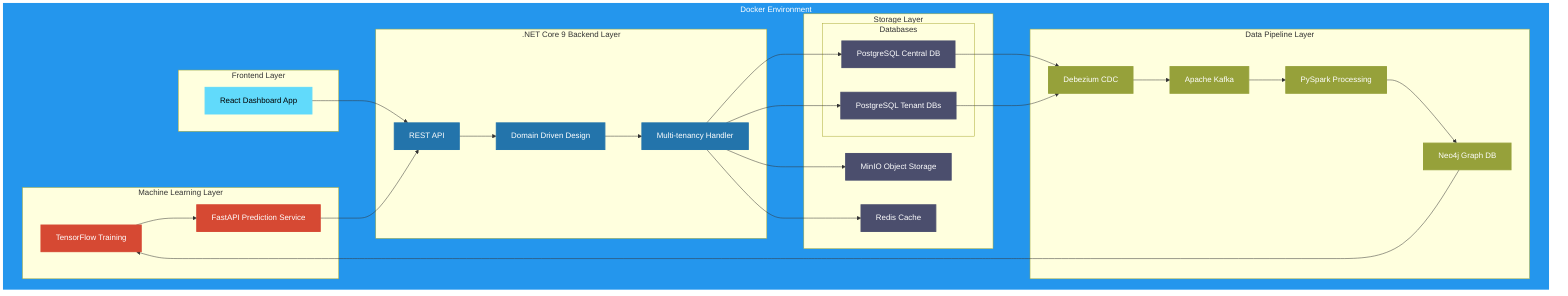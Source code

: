 graph TB
    subgraph Docker["Docker Environment"]
        subgraph Frontend["Frontend Layer"]
            REACT[React Dashboard App]
        end

        subgraph Backend[".NET Core 9 Backend Layer"]
            API[REST API]
            DDD[Domain Driven Design]
            MT[Multi-tenancy Handler]
        end

        subgraph Storage["Storage Layer"]
            MINIO[MinIO Object Storage]
            REDIS[Redis Cache]
            subgraph Databases
                PG_CENTRAL[PostgreSQL Central DB]
                PG_TENANTS[PostgreSQL Tenant DBs]
            end
        end

        subgraph DataPipeline["Data Pipeline Layer"]
            DBZ[Debezium CDC]
            KAFKA[Apache Kafka]
            PYSPARK[PySpark Processing]
            NEO4J[Neo4j Graph DB]
        end

        subgraph ML["Machine Learning Layer"]
            TF[TensorFlow Training]
            FASTAPI[FastAPI Prediction Service]
        end
    end

    %% Connections
    REACT --> API
    API --> DDD
    DDD --> MT
    MT --> PG_CENTRAL
    MT --> PG_TENANTS
    MT --> MINIO
    MT --> REDIS

    PG_CENTRAL --> DBZ
    PG_TENANTS --> DBZ
    DBZ --> KAFKA
    KAFKA --> PYSPARK
    PYSPARK --> NEO4J
    NEO4J --> TF
    TF --> FASTAPI
    FASTAPI --> API

    %% Styling
    classDef docker fill:#2496ED,stroke:#2496ED,stroke-width:4px,color:#fff
    classDef frontend fill:#61DAFB,stroke:#61DAFB,stroke-width:2px,color:#000
    classDef primary fill:#2374ab,stroke:#2374ab,stroke-width:2px,color:#fff
    classDef secondary fill:#48a9a6,stroke:#48a9a6,stroke-width:2px,color:#fff
    classDef storage fill:#4b4e6d,stroke:#4b4e6d,stroke-width:2px,color:#fff
    classDef pipeline fill:#96a13a,stroke:#96a13a,stroke-width:2px,color:#fff
    classDef ml fill:#d64933,stroke:#d64933,stroke-width:2px,color:#fff

    class Docker docker
    class REACT frontend
    class API,DDD,MT primary
    class MINIO,REDIS,PG_CENTRAL,PG_TENANTS storage
    class DBZ,KAFKA,PYSPARK,NEO4J pipeline
    class TF,FASTAPI ml
